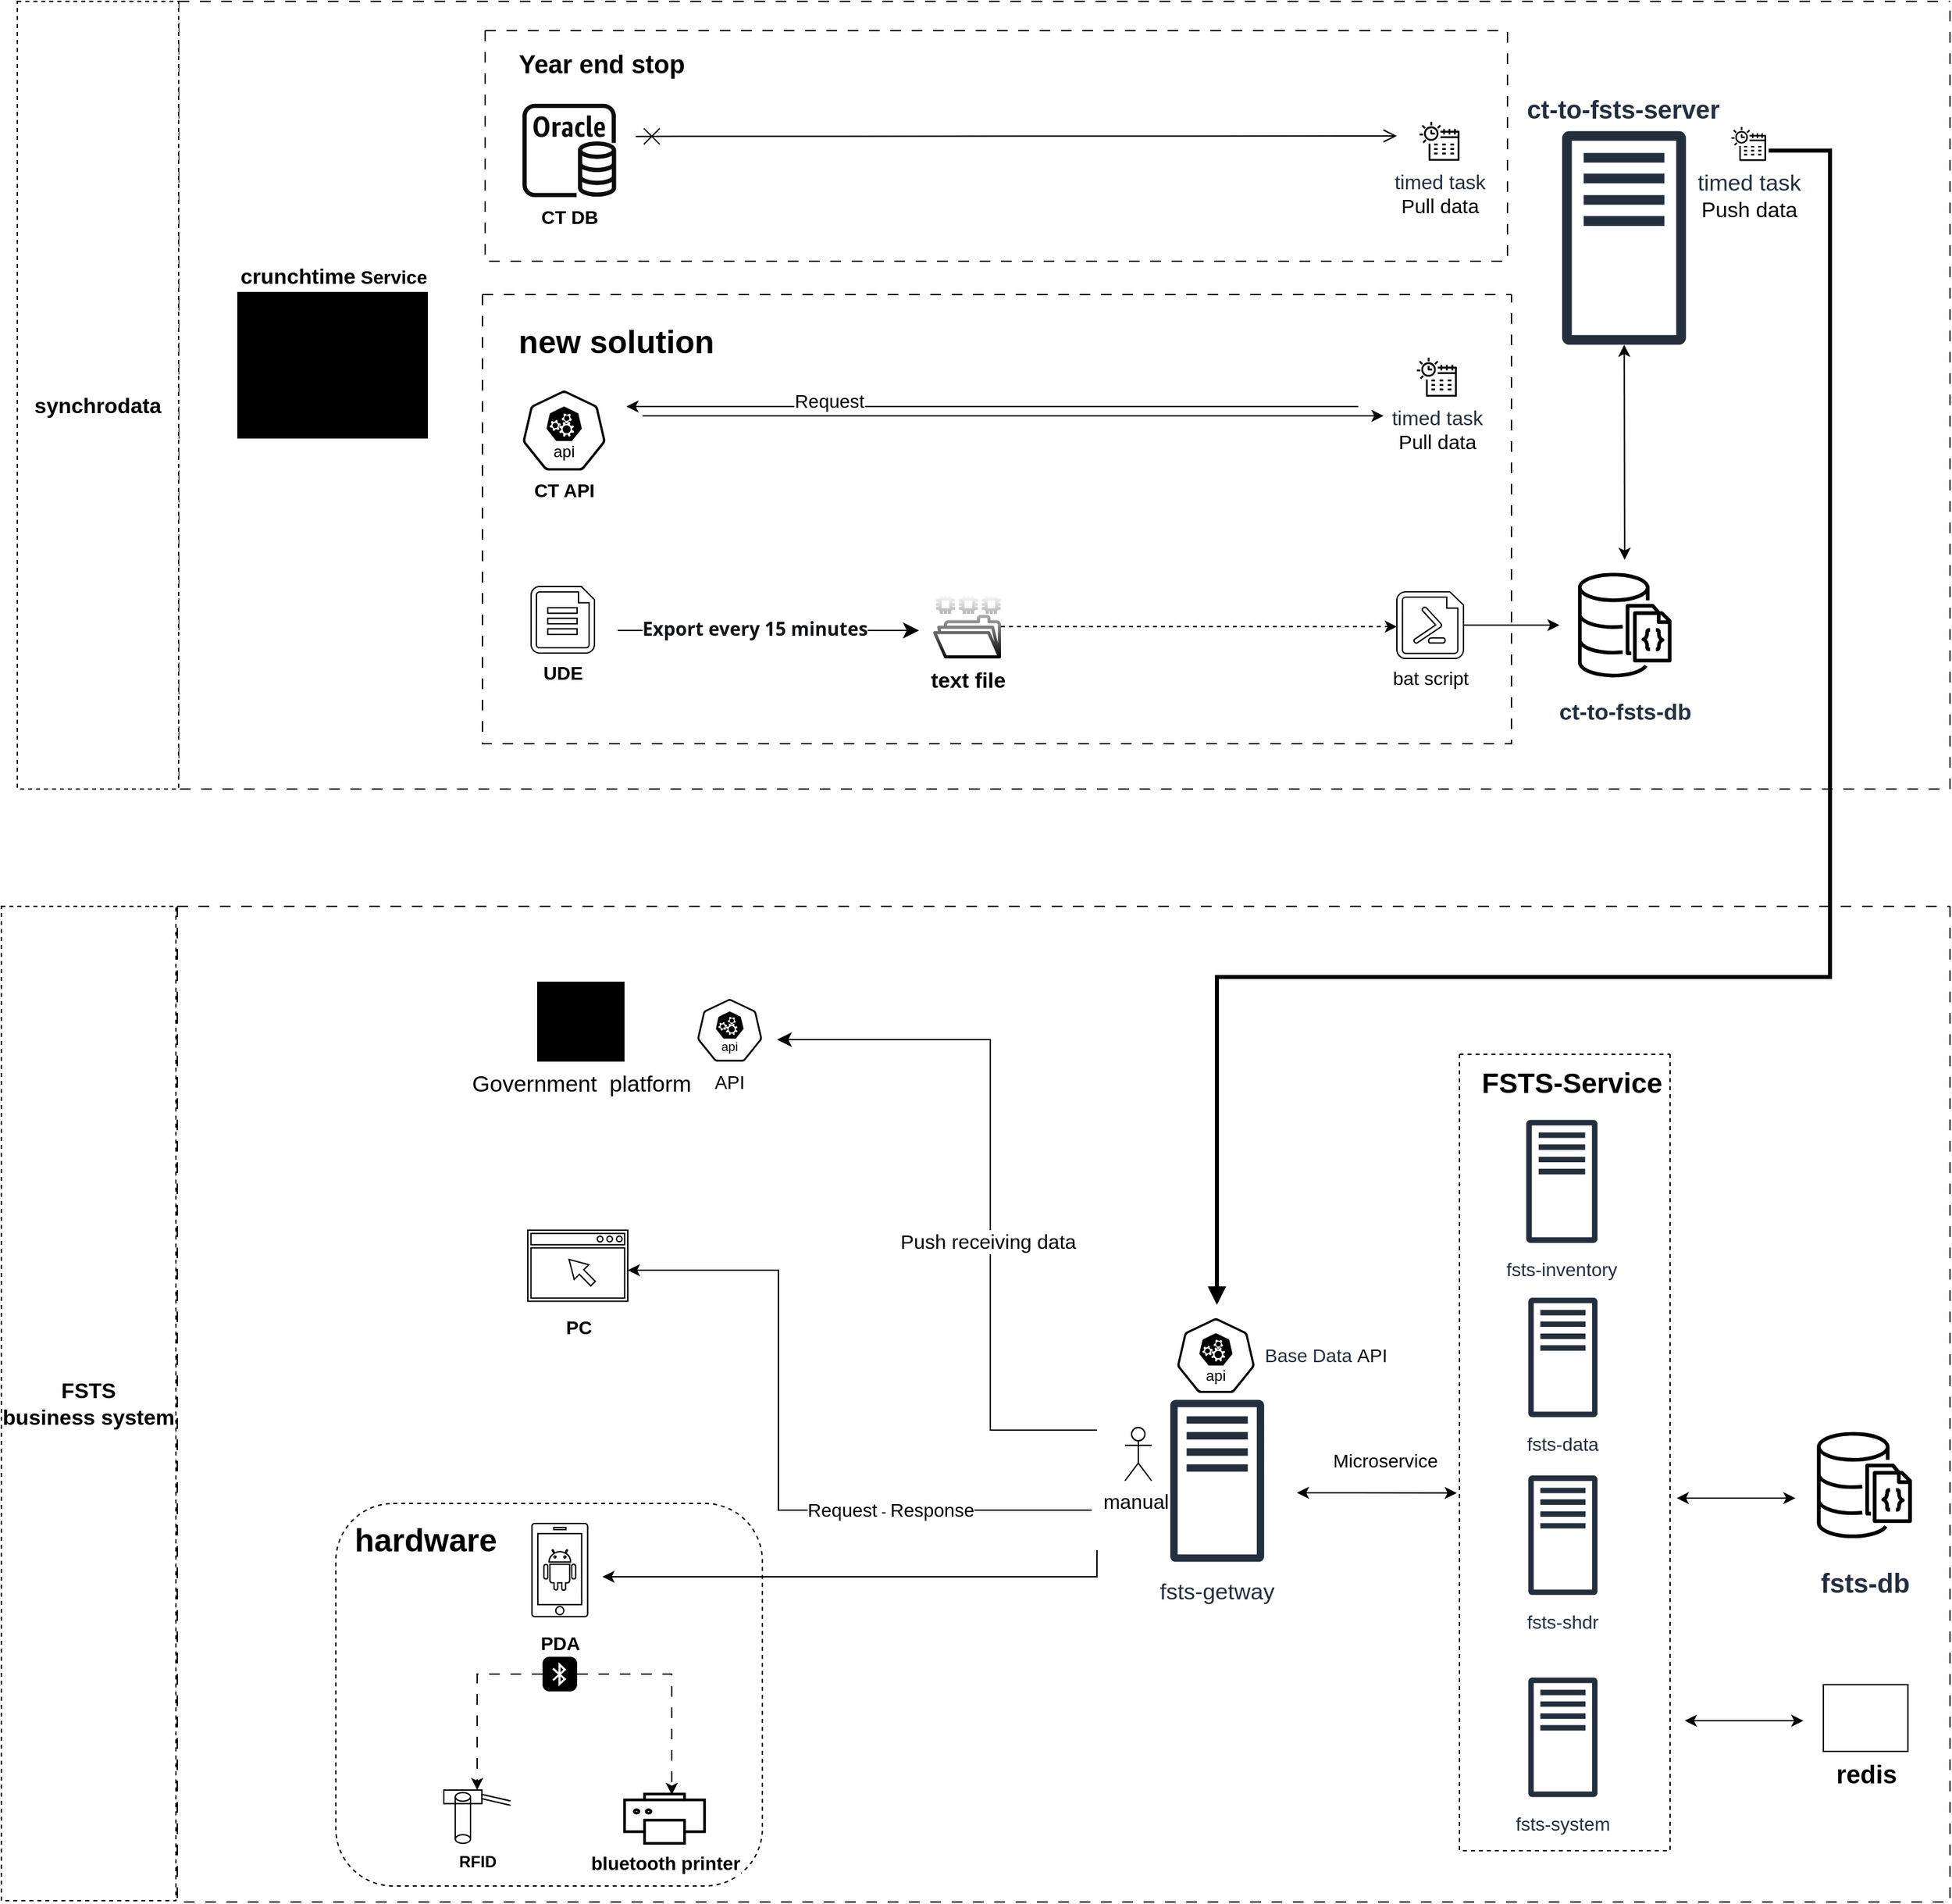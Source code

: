<mxfile version="27.0.6">
  <diagram name="Page-1" id="cvh-xSecyyuLA8D-P6mu">
    <mxGraphModel dx="1234" dy="733" grid="1" gridSize="10" guides="1" tooltips="1" connect="1" arrows="1" fold="1" page="1" pageScale="1" pageWidth="850" pageHeight="1100" math="0" shadow="0">
      <root>
        <mxCell id="0" />
        <mxCell id="1" parent="0" />
        <mxCell id="Ky1SaTvQ5FaxoPGO1LOS-1" value="&lt;span style=&quot;color: rgb(0, 0, 0);&quot;&gt;&lt;b&gt;CT DB&lt;/b&gt;&lt;/span&gt;" style="sketch=0;outlineConnect=0;fontColor=#232F3E;gradientColor=none;fillColor=light-dark(#0d0c0d, #ff7cff);strokeColor=none;dashed=0;verticalLabelPosition=bottom;verticalAlign=top;align=center;html=1;fontSize=14;fontStyle=0;aspect=fixed;pointerEvents=1;shape=mxgraph.aws4.rds_oracle_instance;" vertex="1" parent="1">
          <mxGeometry x="971" y="326.75" width="70.25" height="70.25" as="geometry" />
        </mxCell>
        <mxCell id="Ky1SaTvQ5FaxoPGO1LOS-2" value="" style="edgeStyle=orthogonalEdgeStyle;rounded=0;orthogonalLoop=1;jettySize=auto;html=1;spacing=7;" edge="1" parent="1" target="Ky1SaTvQ5FaxoPGO1LOS-49">
          <mxGeometry relative="1" as="geometry">
            <mxPoint x="1185.9" y="1522.274" as="targetPoint" />
            <Array as="points">
              <mxPoint x="1398" y="1382" />
              <mxPoint x="1163" y="1382" />
              <mxPoint x="1163" y="1202" />
            </Array>
            <mxPoint x="1398" y="1382" as="sourcePoint" />
          </mxGeometry>
        </mxCell>
        <mxCell id="Ky1SaTvQ5FaxoPGO1LOS-3" value="&lt;font style=&quot;font-size: 14px;&quot;&gt;Request&lt;/font&gt;&amp;nbsp;-&amp;nbsp;&lt;span style=&quot;font-size: 14px;&quot;&gt;Response&lt;/span&gt;" style="edgeLabel;html=1;align=center;verticalAlign=middle;resizable=0;points=[];" vertex="1" connectable="0" parent="Ky1SaTvQ5FaxoPGO1LOS-2">
          <mxGeometry x="-0.432" relative="1" as="geometry">
            <mxPoint x="-1" as="offset" />
          </mxGeometry>
        </mxCell>
        <mxCell id="Ky1SaTvQ5FaxoPGO1LOS-4" value="" style="edgeStyle=orthogonalEdgeStyle;rounded=0;orthogonalLoop=1;jettySize=auto;html=1;" edge="1" parent="1">
          <mxGeometry relative="1" as="geometry">
            <mxPoint x="1598" y="554" as="sourcePoint" />
            <mxPoint x="1049" y="554" as="targetPoint" />
            <Array as="points">
              <mxPoint x="1547" y="554.33" />
              <mxPoint x="1547" y="554.33" />
            </Array>
          </mxGeometry>
        </mxCell>
        <mxCell id="Ky1SaTvQ5FaxoPGO1LOS-5" value="&lt;span style=&quot;font-size: 14px;&quot;&gt;Request&lt;/span&gt;" style="edgeLabel;html=1;align=center;verticalAlign=middle;resizable=0;points=[];" vertex="1" connectable="0" parent="Ky1SaTvQ5FaxoPGO1LOS-4">
          <mxGeometry x="0.448" y="-4" relative="1" as="geometry">
            <mxPoint as="offset" />
          </mxGeometry>
        </mxCell>
        <mxCell id="Ky1SaTvQ5FaxoPGO1LOS-6" value="" style="endArrow=classic;html=1;rounded=0;" edge="1" parent="1">
          <mxGeometry width="50" height="50" relative="1" as="geometry">
            <mxPoint x="1061" y="561" as="sourcePoint" />
            <mxPoint x="1617" y="561" as="targetPoint" />
          </mxGeometry>
        </mxCell>
        <mxCell id="Ky1SaTvQ5FaxoPGO1LOS-7" value="&lt;font style=&quot;font-size: 15px;&quot;&gt;timed task&lt;br&gt;&lt;/font&gt;&lt;div&gt;&lt;font style=&quot;font-size: 15px;&quot;&gt;&lt;span style=&quot;background-color: rgb(255, 255, 255); color: rgb(0, 0, 0);&quot;&gt;Pull data&lt;/span&gt;&lt;/font&gt;&lt;/div&gt;" style="sketch=0;outlineConnect=0;fontColor=#232F3E;gradientColor=none;fillColor=#000000;strokeColor=none;dashed=0;verticalLabelPosition=bottom;verticalAlign=top;align=center;html=1;fontSize=12;fontStyle=0;aspect=fixed;pointerEvents=1;shape=mxgraph.aws4.eventbridge_scheduler;" vertex="1" parent="1">
          <mxGeometry x="1642" y="517" width="30" height="30" as="geometry" />
        </mxCell>
        <mxCell id="Ky1SaTvQ5FaxoPGO1LOS-8" value="fsts-getway" style="sketch=0;outlineConnect=0;fontColor=#232F3E;gradientColor=none;fillColor=#232F3D;strokeColor=none;dashed=0;verticalLabelPosition=bottom;verticalAlign=top;align=center;fontSize=17;fontStyle=0;aspect=fixed;pointerEvents=1;shape=mxgraph.aws4.traditional_server;labelPosition=center;spacing=7;" vertex="1" parent="1">
          <mxGeometry x="1457.02" y="1299" width="70.4" height="122" as="geometry" />
        </mxCell>
        <mxCell id="Ky1SaTvQ5FaxoPGO1LOS-9" value="" style="edgeStyle=orthogonalEdgeStyle;endArrow=classic;html=1;rounded=0;endSize=8;startSize=8;" edge="1" parent="1">
          <mxGeometry width="50" height="50" relative="1" as="geometry">
            <mxPoint x="1402" y="1322" as="sourcePoint" />
            <mxPoint x="1162" y="1029" as="targetPoint" />
            <Array as="points">
              <mxPoint x="1322" y="1322" />
              <mxPoint x="1322" y="1029" />
            </Array>
          </mxGeometry>
        </mxCell>
        <mxCell id="Ky1SaTvQ5FaxoPGO1LOS-10" value="&lt;div&gt;&lt;span style=&quot;font-size: 15px;&quot;&gt;Push receiving data&lt;/span&gt;&lt;/div&gt;" style="edgeLabel;html=1;align=center;verticalAlign=middle;resizable=0;points=[];" vertex="1" connectable="0" parent="Ky1SaTvQ5FaxoPGO1LOS-9">
          <mxGeometry x="-0.166" y="2" relative="1" as="geometry">
            <mxPoint as="offset" />
          </mxGeometry>
        </mxCell>
        <mxCell id="Ky1SaTvQ5FaxoPGO1LOS-11" value="fsts-inventory" style="sketch=0;outlineConnect=0;fontColor=#232F3E;gradientColor=none;fillColor=#232F3D;strokeColor=none;dashed=0;verticalLabelPosition=bottom;verticalAlign=top;align=center;fontSize=14;fontStyle=0;aspect=fixed;pointerEvents=1;shape=mxgraph.aws4.traditional_server;labelPosition=center;spacing=7;" vertex="1" parent="1">
          <mxGeometry x="1724.08" y="1089" width="53.48" height="92.69" as="geometry" />
        </mxCell>
        <mxCell id="Ky1SaTvQ5FaxoPGO1LOS-12" value="fsts-shdr" style="sketch=0;outlineConnect=0;fontColor=#232F3E;gradientColor=none;fillColor=#232F3D;strokeColor=none;dashed=0;verticalLabelPosition=bottom;verticalAlign=top;align=center;fontSize=14;fontStyle=0;aspect=fixed;pointerEvents=1;shape=mxgraph.aws4.traditional_server;labelPosition=center;spacing=7;" vertex="1" parent="1">
          <mxGeometry x="1725.63" y="1355.87" width="51.93" height="90" as="geometry" />
        </mxCell>
        <mxCell id="Ky1SaTvQ5FaxoPGO1LOS-13" value="fsts-data" style="sketch=0;outlineConnect=0;fontColor=#232F3E;gradientColor=none;fillColor=#232F3D;strokeColor=none;dashed=0;verticalLabelPosition=bottom;verticalAlign=top;align=center;fontSize=14;fontStyle=0;aspect=fixed;pointerEvents=1;shape=mxgraph.aws4.traditional_server;labelPosition=center;spacing=7;" vertex="1" parent="1">
          <mxGeometry x="1725.63" y="1222.44" width="51.93" height="90" as="geometry" />
        </mxCell>
        <mxCell id="Ky1SaTvQ5FaxoPGO1LOS-14" value="fsts-system" style="sketch=0;outlineConnect=0;fontColor=#232F3E;gradientColor=none;fillColor=#232F3D;strokeColor=none;dashed=0;verticalLabelPosition=bottom;verticalAlign=top;align=center;fontSize=14;fontStyle=0;aspect=fixed;pointerEvents=1;shape=mxgraph.aws4.traditional_server;labelPosition=center;spacing=7;" vertex="1" parent="1">
          <mxGeometry x="1725.63" y="1507.44" width="51.93" height="90" as="geometry" />
        </mxCell>
        <mxCell id="Ky1SaTvQ5FaxoPGO1LOS-15" value="" style="swimlane;startSize=0;dashed=1;dashPattern=8 8;" vertex="1" parent="1">
          <mxGeometry x="713" y="250" width="1329" height="591" as="geometry">
            <mxRectangle x="-320" y="228" width="50" height="40" as="alternateBounds" />
          </mxGeometry>
        </mxCell>
        <mxCell id="Ky1SaTvQ5FaxoPGO1LOS-16" value="" style="swimlane;startSize=0;dashed=1;dashPattern=8 8;" vertex="1" parent="Ky1SaTvQ5FaxoPGO1LOS-15">
          <mxGeometry x="228" y="220" width="772" height="337" as="geometry">
            <mxRectangle x="-320" y="228" width="50" height="40" as="alternateBounds" />
          </mxGeometry>
        </mxCell>
        <mxCell id="Ky1SaTvQ5FaxoPGO1LOS-17" value="&lt;b&gt;CT API&lt;/b&gt;" style="aspect=fixed;sketch=0;html=1;dashed=0;whitespace=wrap;verticalLabelPosition=bottom;verticalAlign=top;points=[[0.005,0.63,0],[0.1,0.2,0],[0.9,0.2,0],[0.5,0,0],[0.995,0.63,0],[0.72,0.99,0],[0.5,1,0],[0.28,0.99,0]];shape=mxgraph.kubernetes.icon2;kubernetesLabel=1;prIcon=api;fontSize=14;" vertex="1" parent="Ky1SaTvQ5FaxoPGO1LOS-16">
          <mxGeometry x="30" y="72" width="62.5" height="60" as="geometry" />
        </mxCell>
        <mxCell id="Ky1SaTvQ5FaxoPGO1LOS-18" value="&lt;b&gt;UDE&lt;/b&gt;" style="verticalLabelPosition=bottom;html=1;verticalAlign=top;align=center;shape=mxgraph.azure.cloud_services_configuration_file;pointerEvents=1;labelPosition=center;movable=1;resizable=1;rotatable=1;deletable=1;editable=1;locked=0;connectable=1;fontSize=14;" vertex="1" parent="Ky1SaTvQ5FaxoPGO1LOS-16">
          <mxGeometry x="36.5" y="219" width="47.5" height="50" as="geometry" />
        </mxCell>
        <mxCell id="Ky1SaTvQ5FaxoPGO1LOS-19" value="bat script" style="verticalLabelPosition=bottom;html=1;verticalAlign=top;align=center;shape=mxgraph.azure.powershell_file;pointerEvents=1;fontSize=14;" vertex="1" parent="Ky1SaTvQ5FaxoPGO1LOS-16">
          <mxGeometry x="686" y="223" width="50" height="50" as="geometry" />
        </mxCell>
        <mxCell id="Ky1SaTvQ5FaxoPGO1LOS-20" value="&lt;span style=&quot;font-size: 16px; background-color: rgb(255, 255, 255);&quot;&gt;&lt;b&gt;text file&lt;/b&gt;&lt;/span&gt;" style="sketch=0;outlineConnect=0;dashed=0;verticalLabelPosition=bottom;verticalAlign=top;align=center;html=1;fontSize=12;fontStyle=0;aspect=fixed;pointerEvents=1;shape=mxgraph.aws4.file_system;gradientColor=default;" vertex="1" parent="Ky1SaTvQ5FaxoPGO1LOS-16">
          <mxGeometry x="338" y="225.27" width="51" height="47.73" as="geometry" />
        </mxCell>
        <mxCell id="Ky1SaTvQ5FaxoPGO1LOS-21" value="" style="edgeStyle=orthogonalEdgeStyle;rounded=0;orthogonalLoop=1;jettySize=auto;html=1;dashed=1;" edge="1" parent="Ky1SaTvQ5FaxoPGO1LOS-16" source="Ky1SaTvQ5FaxoPGO1LOS-20" target="Ky1SaTvQ5FaxoPGO1LOS-19">
          <mxGeometry relative="1" as="geometry">
            <mxPoint x="110" y="248" as="sourcePoint" />
            <Array as="points">
              <mxPoint x="364" y="248" />
              <mxPoint x="364" y="248" />
            </Array>
          </mxGeometry>
        </mxCell>
        <mxCell id="Ky1SaTvQ5FaxoPGO1LOS-22" value="new solution" style="text;strokeColor=none;fillColor=none;html=1;fontSize=24;fontStyle=1;verticalAlign=middle;align=center;" vertex="1" parent="Ky1SaTvQ5FaxoPGO1LOS-16">
          <mxGeometry x="50" y="16" width="100" height="40" as="geometry" />
        </mxCell>
        <mxCell id="Ky1SaTvQ5FaxoPGO1LOS-23" value="" style="edgeStyle=orthogonalEdgeStyle;rounded=0;orthogonalLoop=1;jettySize=auto;html=1;endSize=9;" edge="1" parent="Ky1SaTvQ5FaxoPGO1LOS-16">
          <mxGeometry relative="1" as="geometry">
            <mxPoint x="101.5" y="252" as="sourcePoint" />
            <mxPoint x="327.512" y="252" as="targetPoint" />
            <Array as="points">
              <mxPoint x="301.5" y="252" />
              <mxPoint x="301.5" y="252" />
            </Array>
          </mxGeometry>
        </mxCell>
        <mxCell id="Ky1SaTvQ5FaxoPGO1LOS-24" value="&lt;span style=&quot;caret-color: rgb(16, 18, 20); color: rgb(16, 18, 20); font-family: &amp;quot;PingFang SC&amp;quot;, &amp;quot;Segoe UI&amp;quot;, Arial, &amp;quot;Microsoft YaHei&amp;quot;, 微软雅黑, 宋体, &amp;quot;Malgun Gothic&amp;quot;, sans-serif; text-align: start;&quot;&gt;&lt;font style=&quot;font-size: 14px;&quot;&gt;&lt;b style=&quot;&quot;&gt;Export every 15 minutes&lt;/b&gt;&lt;/font&gt;&lt;/span&gt;" style="edgeLabel;html=1;align=center;verticalAlign=middle;resizable=0;points=[];" vertex="1" connectable="0" parent="Ky1SaTvQ5FaxoPGO1LOS-23">
          <mxGeometry x="-0.254" relative="1" as="geometry">
            <mxPoint x="18" y="-1" as="offset" />
          </mxGeometry>
        </mxCell>
        <mxCell id="Ky1SaTvQ5FaxoPGO1LOS-25" value="&lt;font style=&quot;font-size: 17px;&quot;&gt;timed task&lt;/font&gt;&lt;div&gt;&lt;font style=&quot;font-size: 17px;&quot;&gt;&lt;span style=&quot;color: rgb(0, 0, 0); font-size: 16px; background-color: rgb(255, 255, 255);&quot;&gt;Push data&lt;/span&gt;&lt;/font&gt;&lt;/div&gt;" style="sketch=0;outlineConnect=0;fontColor=#232F3E;gradientColor=none;fillColor=#000000;strokeColor=none;dashed=0;verticalLabelPosition=bottom;verticalAlign=top;align=center;html=1;fontSize=12;fontStyle=0;aspect=fixed;pointerEvents=1;shape=mxgraph.aws4.eventbridge_scheduler;" vertex="1" parent="Ky1SaTvQ5FaxoPGO1LOS-15">
          <mxGeometry x="1165" y="94" width="26" height="26" as="geometry" />
        </mxCell>
        <mxCell id="Ky1SaTvQ5FaxoPGO1LOS-26" value="ct-to-fsts-server" style="sketch=0;outlineConnect=0;fontColor=#232F3E;gradientColor=none;fillColor=#232F3D;strokeColor=none;verticalLabelPosition=top;verticalAlign=bottom;align=center;fontSize=19;fontStyle=1;aspect=fixed;pointerEvents=1;shape=mxgraph.aws4.traditional_server;labelPosition=center;spacing=6;spacingRight=1;" vertex="1" parent="Ky1SaTvQ5FaxoPGO1LOS-15">
          <mxGeometry x="1038" y="97" width="92.9" height="161" as="geometry" />
        </mxCell>
        <mxCell id="Ky1SaTvQ5FaxoPGO1LOS-27" value="&lt;span style=&quot;color: rgb(35, 47, 62);&quot;&gt;&lt;font style=&quot;font-size: 17px;&quot;&gt;&lt;b&gt;ct-to-fsts-db&lt;/b&gt;&lt;/font&gt;&lt;/span&gt;" style="sketch=0;points=[[0,0,0],[0.25,0,0],[0.5,0,0],[0.75,0,0],[1,0,0],[0,1,0],[0.25,1,0],[0.5,1,0],[0.75,1,0],[1,1,0],[0,0.25,0],[0,0.5,0],[0,0.75,0],[1,0.25,0],[1,0.5,0],[1,0.75,0]];outlineConnect=0;dashed=0;verticalLabelPosition=bottom;verticalAlign=top;align=center;html=1;fontSize=14;fontStyle=0;aspect=fixed;shape=mxgraph.aws4.resourceIcon;resIcon=mxgraph.aws4.documentdb_with_mongodb_compatibility;labelPosition=center;" vertex="1" parent="Ky1SaTvQ5FaxoPGO1LOS-15">
          <mxGeometry x="1036" y="419" width="98" height="98" as="geometry" />
        </mxCell>
        <mxCell id="Ky1SaTvQ5FaxoPGO1LOS-28" value="&lt;font style=&quot;font-size: 15px;&quot;&gt;timed task&lt;br&gt;&lt;/font&gt;&lt;div&gt;&lt;font style=&quot;font-size: 15px;&quot;&gt;&lt;span style=&quot;background-color: rgb(255, 255, 255); color: rgb(0, 0, 0);&quot;&gt;Pull data&lt;/span&gt;&lt;/font&gt;&lt;/div&gt;" style="sketch=0;outlineConnect=0;fontColor=#232F3E;gradientColor=none;fillColor=#000000;strokeColor=none;dashed=0;verticalLabelPosition=bottom;verticalAlign=top;align=center;html=1;fontSize=12;fontStyle=0;aspect=fixed;pointerEvents=1;shape=mxgraph.aws4.eventbridge_scheduler;" vertex="1" parent="Ky1SaTvQ5FaxoPGO1LOS-15">
          <mxGeometry x="931" y="90" width="30" height="30" as="geometry" />
        </mxCell>
        <mxCell id="Ky1SaTvQ5FaxoPGO1LOS-29" value="" style="swimlane;startSize=0;dashed=1;dashPattern=8 8;" vertex="1" parent="Ky1SaTvQ5FaxoPGO1LOS-15">
          <mxGeometry x="230" y="22" width="767" height="173" as="geometry">
            <mxRectangle x="-320" y="228" width="50" height="40" as="alternateBounds" />
          </mxGeometry>
        </mxCell>
        <mxCell id="Ky1SaTvQ5FaxoPGO1LOS-30" value="&lt;font style=&quot;font-size: 19px;&quot;&gt;Year end stop&lt;/font&gt;" style="text;strokeColor=none;fillColor=none;html=1;fontSize=24;fontStyle=1;verticalAlign=middle;align=center;" vertex="1" parent="Ky1SaTvQ5FaxoPGO1LOS-29">
          <mxGeometry x="43" y="7" width="87" height="34" as="geometry" />
        </mxCell>
        <mxCell id="Ky1SaTvQ5FaxoPGO1LOS-31" value="" style="endArrow=open;startArrow=cross;endFill=0;startFill=0;endSize=8;startSize=10;html=1;rounded=0;fontSize=14;" edge="1" parent="Ky1SaTvQ5FaxoPGO1LOS-29">
          <mxGeometry width="160" relative="1" as="geometry">
            <mxPoint x="113" y="79.323" as="sourcePoint" />
            <mxPoint x="684" y="79" as="targetPoint" />
          </mxGeometry>
        </mxCell>
        <mxCell id="Ky1SaTvQ5FaxoPGO1LOS-32" value="&lt;b&gt;&lt;span style=&quot;font-size: 16px; text-wrap-mode: wrap;&quot;&gt;crunchtime&lt;/span&gt;&amp;nbsp;Service&lt;/b&gt;" style="sketch=0;verticalLabelPosition=top;sketch=0;aspect=fixed;html=1;verticalAlign=bottom;strokeColor=none;fillColor=#000000;align=center;outlineConnect=0;pointerEvents=1;shape=mxgraph.citrix2.web_saas_apps;labelPosition=center;fontSize=14;" vertex="1" parent="Ky1SaTvQ5FaxoPGO1LOS-15">
          <mxGeometry x="44" y="218" width="143.04" height="110" as="geometry" />
        </mxCell>
        <mxCell id="Ky1SaTvQ5FaxoPGO1LOS-33" value="" style="endArrow=classic;startArrow=classic;html=1;rounded=0;" edge="1" parent="Ky1SaTvQ5FaxoPGO1LOS-15" source="Ky1SaTvQ5FaxoPGO1LOS-27" target="Ky1SaTvQ5FaxoPGO1LOS-26">
          <mxGeometry width="50" height="50" relative="1" as="geometry">
            <mxPoint x="1082.41" y="400" as="sourcePoint" />
            <mxPoint x="1082.41" y="264" as="targetPoint" />
          </mxGeometry>
        </mxCell>
        <mxCell id="Ky1SaTvQ5FaxoPGO1LOS-34" value="" style="edgeStyle=orthogonalEdgeStyle;rounded=0;orthogonalLoop=1;jettySize=auto;html=1;" edge="1" parent="Ky1SaTvQ5FaxoPGO1LOS-15" source="Ky1SaTvQ5FaxoPGO1LOS-19" target="Ky1SaTvQ5FaxoPGO1LOS-27">
          <mxGeometry relative="1" as="geometry" />
        </mxCell>
        <mxCell id="Ky1SaTvQ5FaxoPGO1LOS-35" value="" style="swimlane;startSize=0;dashed=1;dashPattern=8 8;" vertex="1" parent="1">
          <mxGeometry x="712" y="929" width="1330" height="747" as="geometry">
            <mxRectangle x="-320" y="228" width="50" height="40" as="alternateBounds" />
          </mxGeometry>
        </mxCell>
        <mxCell id="Ky1SaTvQ5FaxoPGO1LOS-36" value="" style="rounded=1;whiteSpace=wrap;html=1;dashed=1;" vertex="1" parent="Ky1SaTvQ5FaxoPGO1LOS-35">
          <mxGeometry x="118.96" y="448" width="320" height="287" as="geometry" />
        </mxCell>
        <mxCell id="Ky1SaTvQ5FaxoPGO1LOS-37" value="" style="swimlane;startSize=0;dashed=1;" vertex="1" parent="Ky1SaTvQ5FaxoPGO1LOS-35">
          <mxGeometry x="962" y="111" width="158" height="597.44" as="geometry">
            <mxRectangle x="-320" y="228" width="50" height="40" as="alternateBounds" />
          </mxGeometry>
        </mxCell>
        <mxCell id="Ky1SaTvQ5FaxoPGO1LOS-38" value="FSTS-Service" style="text;strokeColor=none;fillColor=none;html=1;fontSize=21;fontStyle=1;verticalAlign=middle;align=center;" vertex="1" parent="Ky1SaTvQ5FaxoPGO1LOS-37">
          <mxGeometry x="34" y="1" width="100" height="40" as="geometry" />
        </mxCell>
        <mxCell id="Ky1SaTvQ5FaxoPGO1LOS-39" value="" style="endArrow=classic;startArrow=classic;html=1;rounded=0;" edge="1" parent="Ky1SaTvQ5FaxoPGO1LOS-35">
          <mxGeometry width="50" height="50" relative="1" as="geometry">
            <mxPoint x="840" y="440" as="sourcePoint" />
            <mxPoint x="960" y="440.12" as="targetPoint" />
          </mxGeometry>
        </mxCell>
        <mxCell id="Ky1SaTvQ5FaxoPGO1LOS-40" value="&lt;font style=&quot;font-size: 14px;&quot;&gt;Microservice&lt;/font&gt;" style="text;html=1;align=center;verticalAlign=middle;resizable=0;points=[];autosize=1;strokeColor=none;fillColor=none;" vertex="1" parent="Ky1SaTvQ5FaxoPGO1LOS-35">
          <mxGeometry x="857" y="401" width="97" height="29" as="geometry" />
        </mxCell>
        <mxCell id="Ky1SaTvQ5FaxoPGO1LOS-41" value="" style="endArrow=classic;startArrow=classic;html=1;rounded=0;" edge="1" parent="Ky1SaTvQ5FaxoPGO1LOS-35">
          <mxGeometry width="50" height="50" relative="1" as="geometry">
            <mxPoint x="1125" y="444" as="sourcePoint" />
            <mxPoint x="1214" y="444" as="targetPoint" />
          </mxGeometry>
        </mxCell>
        <mxCell id="Ky1SaTvQ5FaxoPGO1LOS-42" value="&lt;span style=&quot;color: rgb(35, 47, 62);&quot;&gt;&lt;b&gt;fsts-db&lt;/b&gt;&lt;/span&gt;" style="sketch=0;points=[[0,0,0],[0.25,0,0],[0.5,0,0],[0.75,0,0],[1,0,0],[0,1,0],[0.25,1,0],[0.5,1,0],[0.75,1,0],[1,1,0],[0,0.25,0],[0,0.5,0],[0,0.75,0],[1,0.25,0],[1,0.5,0],[1,0.75,0]];outlineConnect=0;dashed=0;verticalLabelPosition=bottom;verticalAlign=top;align=center;html=1;fontSize=20;fontStyle=0;aspect=fixed;shape=mxgraph.aws4.resourceIcon;resIcon=mxgraph.aws4.documentdb_with_mongodb_compatibility;spacing=7;" vertex="1" parent="Ky1SaTvQ5FaxoPGO1LOS-35">
          <mxGeometry x="1216" y="384.44" width="99.56" height="99.56" as="geometry" />
        </mxCell>
        <mxCell id="Ky1SaTvQ5FaxoPGO1LOS-43" value="&lt;b&gt;redis&lt;/b&gt;" style="points=[];aspect=fixed;html=1;align=center;shadow=0;dashed=0;shape=mxgraph.alibaba_cloud.redis_kvstore;labelPosition=center;verticalLabelPosition=bottom;verticalAlign=top;fontSize=19;" vertex="1" parent="Ky1SaTvQ5FaxoPGO1LOS-35">
          <mxGeometry x="1235" y="584" width="63.41" height="50" as="geometry" />
        </mxCell>
        <mxCell id="Ky1SaTvQ5FaxoPGO1LOS-44" value="" style="endArrow=classic;startArrow=classic;html=1;rounded=0;" edge="1" parent="Ky1SaTvQ5FaxoPGO1LOS-35">
          <mxGeometry width="50" height="50" relative="1" as="geometry">
            <mxPoint x="1131" y="611" as="sourcePoint" />
            <mxPoint x="1220" y="611" as="targetPoint" />
          </mxGeometry>
        </mxCell>
        <mxCell id="Ky1SaTvQ5FaxoPGO1LOS-45" value="" style="edgeStyle=orthogonalEdgeStyle;rounded=0;orthogonalLoop=1;jettySize=auto;html=1;labelBorderColor=default;textShadow=1;fontStyle=1;endArrow=block;endFill=1;strokeWidth=3;" edge="1" parent="Ky1SaTvQ5FaxoPGO1LOS-35">
          <mxGeometry relative="1" as="geometry">
            <mxPoint x="1194" y="-567" as="sourcePoint" />
            <mxPoint x="780" y="299" as="targetPoint" />
            <Array as="points">
              <mxPoint x="1240" y="-567" />
              <mxPoint x="1240" y="53" />
              <mxPoint x="780" y="53" />
            </Array>
          </mxGeometry>
        </mxCell>
        <mxCell id="Ky1SaTvQ5FaxoPGO1LOS-46" value="&lt;span style=&quot;font-size: 15px;&quot;&gt;manual&amp;nbsp;&lt;/span&gt;&lt;div&gt;&lt;span style=&quot;font-size: 15px;&quot;&gt;&lt;br&gt;&lt;/span&gt;&lt;/div&gt;" style="shape=umlActor;verticalLabelPosition=bottom;verticalAlign=top;html=1;outlineConnect=0;" vertex="1" parent="Ky1SaTvQ5FaxoPGO1LOS-35">
          <mxGeometry x="711" y="391" width="20" height="40" as="geometry" />
        </mxCell>
        <mxCell id="Ky1SaTvQ5FaxoPGO1LOS-47" value="&lt;font style=&quot;font-size: 17px;&quot;&gt;Government&amp;nbsp; platform&lt;/font&gt;" style="sketch=0;verticalLabelPosition=bottom;sketch=0;aspect=fixed;html=1;verticalAlign=top;strokeColor=none;fillColor=#000000;align=center;outlineConnect=0;pointerEvents=1;shape=mxgraph.citrix2.finance_government;" vertex="1" parent="Ky1SaTvQ5FaxoPGO1LOS-35">
          <mxGeometry x="270" y="56.5" width="65.6" height="60" as="geometry" />
        </mxCell>
        <mxCell id="Ky1SaTvQ5FaxoPGO1LOS-48" value="API" style="aspect=fixed;sketch=0;html=1;dashed=0;whitespace=wrap;verticalLabelPosition=bottom;verticalAlign=top;points=[[0.005,0.63,0],[0.1,0.2,0],[0.9,0.2,0],[0.5,0,0],[0.995,0.63,0],[0.72,0.99,0],[0.5,1,0],[0.28,0.99,0]];shape=mxgraph.kubernetes.icon2;kubernetesLabel=1;prIcon=api;fontSize=14;" vertex="1" parent="Ky1SaTvQ5FaxoPGO1LOS-35">
          <mxGeometry x="390" y="69.5" width="48.96" height="47" as="geometry" />
        </mxCell>
        <mxCell id="Ky1SaTvQ5FaxoPGO1LOS-49" value="&lt;b&gt;PC&lt;/b&gt;" style="sketch=0;pointerEvents=1;shadow=0;dashed=0;html=1;aspect=fixed;labelPosition=center;verticalLabelPosition=bottom;verticalAlign=top;align=center;outlineConnect=0;shape=mxgraph.vvd.web_browser;fontSize=14;spacing=7;" vertex="1" parent="Ky1SaTvQ5FaxoPGO1LOS-35">
          <mxGeometry x="263" y="243" width="75.01" height="53.26" as="geometry" />
        </mxCell>
        <mxCell id="Ky1SaTvQ5FaxoPGO1LOS-50" value="&lt;b&gt;PDA&lt;/b&gt;" style="sketch=0;aspect=fixed;pointerEvents=1;shadow=0;dashed=0;html=1;labelPosition=center;verticalLabelPosition=bottom;verticalAlign=top;align=center;shape=mxgraph.mscae.enterprise.android_phone;fontSize=14;spacing=7;" vertex="1" parent="Ky1SaTvQ5FaxoPGO1LOS-35">
          <mxGeometry x="266.03" y="463.0" width="41.94" height="69.9" as="geometry" />
        </mxCell>
        <mxCell id="Ky1SaTvQ5FaxoPGO1LOS-51" value="&lt;font style=&quot;font-size: 14px;&quot;&gt;&lt;b&gt;bluetooth printer&lt;/b&gt;&lt;/font&gt;" style="html=1;verticalLabelPosition=bottom;align=center;labelBackgroundColor=#ffffff;verticalAlign=top;strokeWidth=2;shadow=0;dashed=0;shape=mxgraph.ios7.icons.printer;" vertex="1" parent="Ky1SaTvQ5FaxoPGO1LOS-35">
          <mxGeometry x="335.6" y="666" width="60" height="37" as="geometry" />
        </mxCell>
        <mxCell id="Ky1SaTvQ5FaxoPGO1LOS-52" value="&lt;b&gt;RFID&lt;/b&gt;" style="verticalLabelPosition=bottom;outlineConnect=0;align=center;dashed=0;html=1;verticalAlign=top;shape=mxgraph.pid.misc.belt_skimmer;" vertex="1" parent="Ky1SaTvQ5FaxoPGO1LOS-35">
          <mxGeometry x="200" y="663" width="50" height="40" as="geometry" />
        </mxCell>
        <mxCell id="Ky1SaTvQ5FaxoPGO1LOS-53" value="" style="edgeStyle=orthogonalEdgeStyle;rounded=0;orthogonalLoop=1;jettySize=auto;html=1;dashed=1;dashPattern=8 8;" edge="1" parent="Ky1SaTvQ5FaxoPGO1LOS-35" source="Ky1SaTvQ5FaxoPGO1LOS-55" target="Ky1SaTvQ5FaxoPGO1LOS-52">
          <mxGeometry relative="1" as="geometry" />
        </mxCell>
        <mxCell id="Ky1SaTvQ5FaxoPGO1LOS-54" value="" style="edgeStyle=orthogonalEdgeStyle;rounded=0;orthogonalLoop=1;jettySize=auto;html=1;entryX=0.59;entryY=0.018;entryDx=0;entryDy=0;entryPerimeter=0;dashed=1;dashPattern=8 8;" edge="1" parent="Ky1SaTvQ5FaxoPGO1LOS-35" source="Ky1SaTvQ5FaxoPGO1LOS-55" target="Ky1SaTvQ5FaxoPGO1LOS-51">
          <mxGeometry relative="1" as="geometry">
            <mxPoint x="380" y="576" as="targetPoint" />
          </mxGeometry>
        </mxCell>
        <mxCell id="Ky1SaTvQ5FaxoPGO1LOS-55" value="" style="html=1;strokeWidth=1;shadow=0;dashed=0;shape=mxgraph.ios7.misc.bluetooth;fillColor=#000000;strokeColor=none;buttonText=;strokeColor2=#222222;fontColor=#222222;fontSize=8;verticalLabelPosition=bottom;verticalAlign=top;align=center;sketch=0;" vertex="1" parent="Ky1SaTvQ5FaxoPGO1LOS-35">
          <mxGeometry x="274" y="563" width="26" height="26" as="geometry" />
        </mxCell>
        <mxCell id="Ky1SaTvQ5FaxoPGO1LOS-56" value="&lt;div style=&quot;text-align: center;&quot;&gt;&lt;span style=&quot;background-color: transparent;&quot;&gt;&lt;font color=&quot;#232f3e&quot;&gt;Base Data&lt;/font&gt;&lt;/span&gt;&lt;span style=&quot;background-color: transparent; color: light-dark(rgb(0, 0, 0), rgb(255, 255, 255));&quot;&gt;&amp;nbsp;API&lt;/span&gt;&lt;/div&gt;" style="aspect=fixed;sketch=0;html=1;dashed=0;whitespace=wrap;verticalLabelPosition=middle;verticalAlign=middle;points=[[0.005,0.63,0],[0.1,0.2,0],[0.9,0.2,0],[0.5,0,0],[0.995,0.63,0],[0.72,0.99,0],[0.5,1,0],[0.28,0.99,0]];shape=mxgraph.kubernetes.icon2;kubernetesLabel=1;prIcon=api;fontSize=14;labelPosition=right;align=left;spacing=7;" vertex="1" parent="Ky1SaTvQ5FaxoPGO1LOS-35">
          <mxGeometry x="750" y="309" width="58.52" height="56.18" as="geometry" />
        </mxCell>
        <mxCell id="Ky1SaTvQ5FaxoPGO1LOS-57" value="hardware" style="text;strokeColor=none;fillColor=none;html=1;fontSize=24;fontStyle=1;verticalAlign=middle;align=center;" vertex="1" parent="Ky1SaTvQ5FaxoPGO1LOS-35">
          <mxGeometry x="136" y="456" width="100" height="40" as="geometry" />
        </mxCell>
        <mxCell id="Ky1SaTvQ5FaxoPGO1LOS-58" value="&lt;div&gt;&lt;br&gt;&lt;/div&gt;&lt;font style=&quot;font-size: 16px;&quot;&gt;synchrodata&lt;/font&gt;" style="whiteSpace=wrap;html=1;fontStyle=1;startSize=0;dashed=1;" vertex="1" parent="1">
          <mxGeometry x="592" y="250" width="121" height="591" as="geometry" />
        </mxCell>
        <mxCell id="Ky1SaTvQ5FaxoPGO1LOS-59" value="&lt;div&gt;&lt;span style=&quot;font-size: 16px;&quot;&gt;FSTS&lt;/span&gt;&lt;/div&gt;&lt;font style=&quot;font-size: 16px;&quot;&gt;business system&lt;/font&gt;" style="whiteSpace=wrap;html=1;fontStyle=1;startSize=0;dashed=1;" vertex="1" parent="1">
          <mxGeometry x="580" y="929" width="131" height="746" as="geometry" />
        </mxCell>
        <mxCell id="Ky1SaTvQ5FaxoPGO1LOS-60" value="" style="edgeStyle=orthogonalEdgeStyle;rounded=0;orthogonalLoop=1;jettySize=auto;html=1;" edge="1" parent="1">
          <mxGeometry relative="1" as="geometry">
            <mxPoint x="1402" y="1412" as="sourcePoint" />
            <mxPoint x="1031" y="1432" as="targetPoint" />
            <Array as="points">
              <mxPoint x="1402" y="1432" />
              <mxPoint x="1042" y="1432" />
              <mxPoint x="1042" y="1432" />
            </Array>
          </mxGeometry>
        </mxCell>
      </root>
    </mxGraphModel>
  </diagram>
</mxfile>
